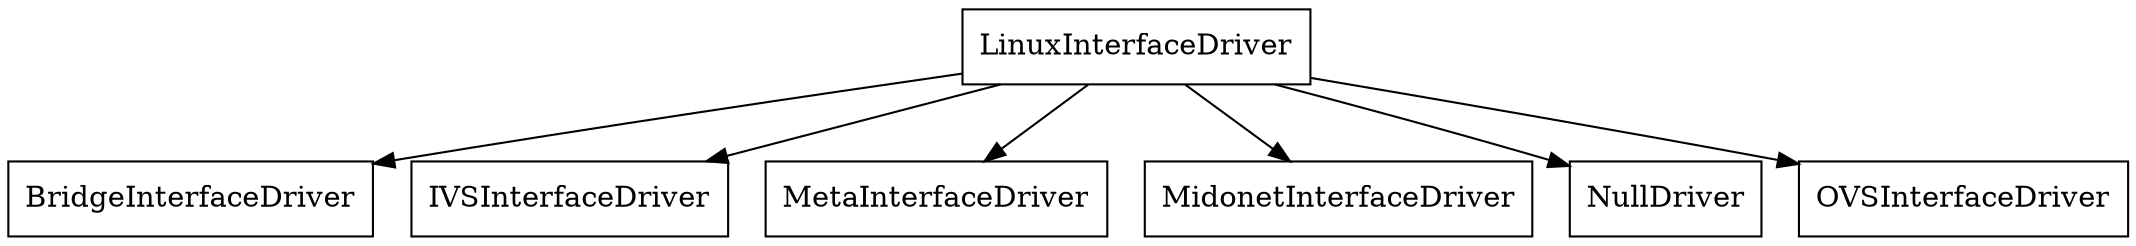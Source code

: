 //dot -Tpng xx.dot -o xx.png
digraph G {
	node [shape = record];
	LinuxInterfaceDriver -> BridgeInterfaceDriver;
	LinuxInterfaceDriver -> IVSInterfaceDriver;
	LinuxInterfaceDriver -> MetaInterfaceDriver;
	LinuxInterfaceDriver -> MidonetInterfaceDriver;
	LinuxInterfaceDriver -> NullDriver;
	LinuxInterfaceDriver -> OVSInterfaceDriver;
}

